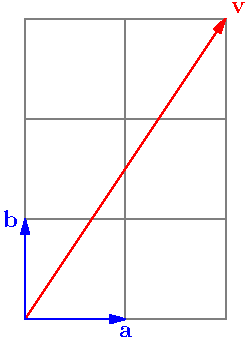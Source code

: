 size(6cm);
for (int i=0; i<2; ++i) {
for (int j=0; j<3; ++j) {
draw(shift(i,j)*unitsquare, grey);
}
}
draw((0,0)--(2,3), red, EndArrow);
label("$\mathbf{v}$", (2,3), dir(45), red);
draw((0,0)--(1,0), blue, EndArrow);
draw((0,0)--(0,1), blue, EndArrow);
label("$\mathbf{a}$", (1,0), dir(-90), blue);
label("$\mathbf{b}$", (0,1), dir(180), blue);
